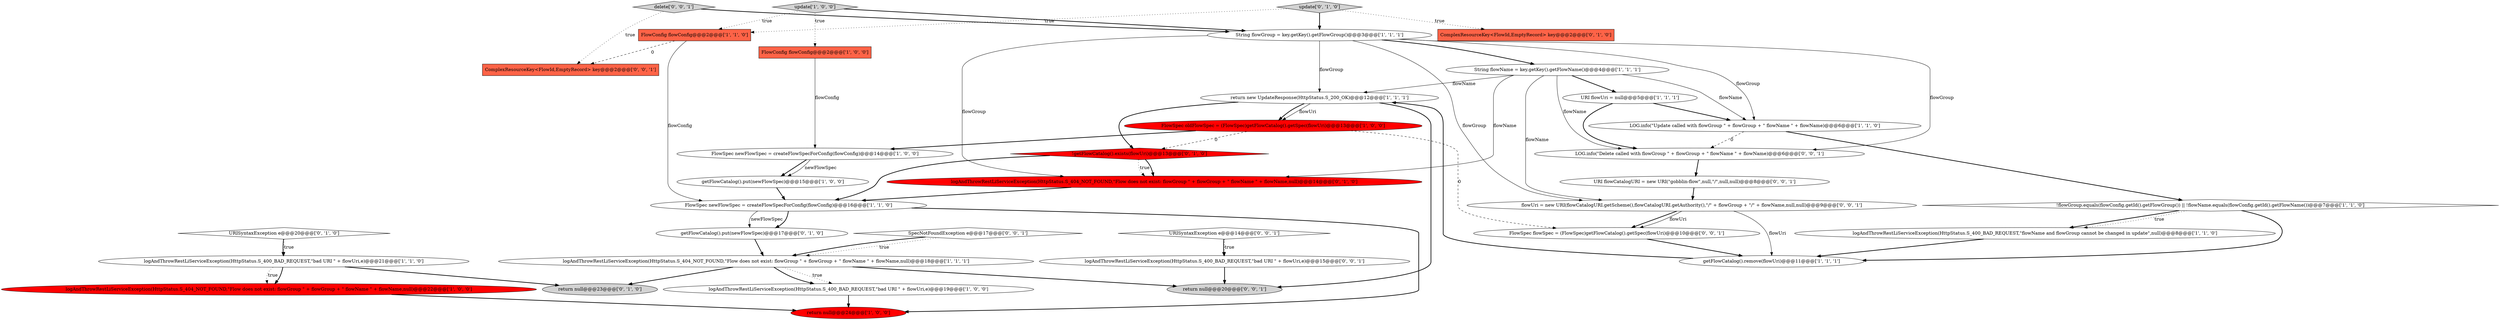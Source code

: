 digraph {
28 [style = filled, label = "URISyntaxException e@@@14@@@['0', '0', '1']", fillcolor = white, shape = diamond image = "AAA0AAABBB3BBB"];
32 [style = filled, label = "flowUri = new URI(flowCatalogURI.getScheme(),flowCatalogURI.getAuthority(),\"/\" + flowGroup + \"/\" + flowName,null,null)@@@9@@@['0', '0', '1']", fillcolor = white, shape = ellipse image = "AAA0AAABBB3BBB"];
34 [style = filled, label = "return null@@@20@@@['0', '0', '1']", fillcolor = lightgray, shape = ellipse image = "AAA0AAABBB3BBB"];
20 [style = filled, label = "update['0', '1', '0']", fillcolor = lightgray, shape = diamond image = "AAA0AAABBB2BBB"];
16 [style = filled, label = "String flowGroup = key.getKey().getFlowGroup()@@@3@@@['1', '1', '1']", fillcolor = white, shape = ellipse image = "AAA0AAABBB1BBB"];
4 [style = filled, label = "!flowGroup.equals(flowConfig.getId().getFlowGroup()) || !flowName.equals(flowConfig.getId().getFlowName())@@@7@@@['1', '1', '0']", fillcolor = white, shape = diamond image = "AAA0AAABBB1BBB"];
18 [style = filled, label = "logAndThrowRestLiServiceException(HttpStatus.S_400_BAD_REQUEST,\"bad URI \" + flowUri,e)@@@19@@@['1', '0', '0']", fillcolor = white, shape = ellipse image = "AAA0AAABBB1BBB"];
25 [style = filled, label = "!getFlowCatalog().exists(flowUri)@@@13@@@['0', '1', '0']", fillcolor = red, shape = diamond image = "AAA1AAABBB2BBB"];
21 [style = filled, label = "URISyntaxException e@@@20@@@['0', '1', '0']", fillcolor = white, shape = diamond image = "AAA0AAABBB2BBB"];
19 [style = filled, label = "logAndThrowRestLiServiceException(HttpStatus.S_400_BAD_REQUEST,\"bad URI \" + flowUri,e)@@@21@@@['1', '1', '0']", fillcolor = white, shape = ellipse image = "AAA0AAABBB1BBB"];
15 [style = filled, label = "logAndThrowRestLiServiceException(HttpStatus.S_400_BAD_REQUEST,\"flowName and flowGroup cannot be changed in update\",null)@@@8@@@['1', '1', '0']", fillcolor = white, shape = ellipse image = "AAA0AAABBB1BBB"];
27 [style = filled, label = "SpecNotFoundException e@@@17@@@['0', '0', '1']", fillcolor = white, shape = diamond image = "AAA0AAABBB3BBB"];
9 [style = filled, label = "return null@@@24@@@['1', '0', '0']", fillcolor = red, shape = ellipse image = "AAA1AAABBB1BBB"];
13 [style = filled, label = "FlowConfig flowConfig@@@2@@@['1', '1', '0']", fillcolor = tomato, shape = box image = "AAA0AAABBB1BBB"];
24 [style = filled, label = "logAndThrowRestLiServiceException(HttpStatus.S_404_NOT_FOUND,\"Flow does not exist: flowGroup \" + flowGroup + \" flowName \" + flowName,null)@@@14@@@['0', '1', '0']", fillcolor = red, shape = ellipse image = "AAA1AAABBB2BBB"];
0 [style = filled, label = "FlowSpec newFlowSpec = createFlowSpecForConfig(flowConfig)@@@16@@@['1', '1', '0']", fillcolor = white, shape = ellipse image = "AAA0AAABBB1BBB"];
5 [style = filled, label = "logAndThrowRestLiServiceException(HttpStatus.S_404_NOT_FOUND,\"Flow does not exist: flowGroup \" + flowGroup + \" flowName \" + flowName,null)@@@22@@@['1', '0', '0']", fillcolor = red, shape = ellipse image = "AAA1AAABBB1BBB"];
10 [style = filled, label = "LOG.info(\"Update called with flowGroup \" + flowGroup + \" flowName \" + flowName)@@@6@@@['1', '1', '0']", fillcolor = white, shape = ellipse image = "AAA0AAABBB1BBB"];
31 [style = filled, label = "LOG.info(\"Delete called with flowGroup \" + flowGroup + \" flowName \" + flowName)@@@6@@@['0', '0', '1']", fillcolor = white, shape = ellipse image = "AAA0AAABBB3BBB"];
6 [style = filled, label = "FlowSpec oldFlowSpec = (FlowSpec)getFlowCatalog().getSpec(flowUri)@@@13@@@['1', '0', '0']", fillcolor = red, shape = ellipse image = "AAA1AAABBB1BBB"];
26 [style = filled, label = "getFlowCatalog().put(newFlowSpec)@@@17@@@['0', '1', '0']", fillcolor = white, shape = ellipse image = "AAA0AAABBB2BBB"];
17 [style = filled, label = "return new UpdateResponse(HttpStatus.S_200_OK)@@@12@@@['1', '1', '1']", fillcolor = white, shape = ellipse image = "AAA0AAABBB1BBB"];
22 [style = filled, label = "ComplexResourceKey<FlowId,EmptyRecord> key@@@2@@@['0', '1', '0']", fillcolor = tomato, shape = box image = "AAA0AAABBB2BBB"];
33 [style = filled, label = "delete['0', '0', '1']", fillcolor = lightgray, shape = diamond image = "AAA0AAABBB3BBB"];
11 [style = filled, label = "String flowName = key.getKey().getFlowName()@@@4@@@['1', '1', '1']", fillcolor = white, shape = ellipse image = "AAA0AAABBB1BBB"];
14 [style = filled, label = "getFlowCatalog().remove(flowUri)@@@11@@@['1', '1', '1']", fillcolor = white, shape = ellipse image = "AAA0AAABBB1BBB"];
29 [style = filled, label = "ComplexResourceKey<FlowId,EmptyRecord> key@@@2@@@['0', '0', '1']", fillcolor = tomato, shape = box image = "AAA0AAABBB3BBB"];
1 [style = filled, label = "update['1', '0', '0']", fillcolor = lightgray, shape = diamond image = "AAA0AAABBB1BBB"];
30 [style = filled, label = "logAndThrowRestLiServiceException(HttpStatus.S_400_BAD_REQUEST,\"bad URI \" + flowUri,e)@@@15@@@['0', '0', '1']", fillcolor = white, shape = ellipse image = "AAA0AAABBB3BBB"];
2 [style = filled, label = "logAndThrowRestLiServiceException(HttpStatus.S_404_NOT_FOUND,\"Flow does not exist: flowGroup \" + flowGroup + \" flowName \" + flowName,null)@@@18@@@['1', '1', '1']", fillcolor = white, shape = ellipse image = "AAA0AAABBB1BBB"];
12 [style = filled, label = "URI flowUri = null@@@5@@@['1', '1', '1']", fillcolor = white, shape = ellipse image = "AAA0AAABBB1BBB"];
8 [style = filled, label = "FlowSpec newFlowSpec = createFlowSpecForConfig(flowConfig)@@@14@@@['1', '0', '0']", fillcolor = white, shape = ellipse image = "AAA0AAABBB1BBB"];
36 [style = filled, label = "URI flowCatalogURI = new URI(\"gobblin-flow\",null,\"/\",null,null)@@@8@@@['0', '0', '1']", fillcolor = white, shape = ellipse image = "AAA0AAABBB3BBB"];
35 [style = filled, label = "FlowSpec flowSpec = (FlowSpec)getFlowCatalog().getSpec(flowUri)@@@10@@@['0', '0', '1']", fillcolor = white, shape = ellipse image = "AAA0AAABBB3BBB"];
23 [style = filled, label = "return null@@@23@@@['0', '1', '0']", fillcolor = lightgray, shape = ellipse image = "AAA0AAABBB2BBB"];
3 [style = filled, label = "FlowConfig flowConfig@@@2@@@['1', '0', '0']", fillcolor = tomato, shape = box image = "AAA0AAABBB1BBB"];
7 [style = filled, label = "getFlowCatalog().put(newFlowSpec)@@@15@@@['1', '0', '0']", fillcolor = white, shape = ellipse image = "AAA0AAABBB1BBB"];
16->31 [style = solid, label="flowGroup"];
25->0 [style = bold, label=""];
32->35 [style = bold, label=""];
17->25 [style = bold, label=""];
4->14 [style = bold, label=""];
0->9 [style = bold, label=""];
33->16 [style = bold, label=""];
11->17 [style = solid, label="flowName"];
16->11 [style = bold, label=""];
0->26 [style = bold, label=""];
17->6 [style = solid, label="flowUri"];
15->14 [style = bold, label=""];
5->9 [style = bold, label=""];
21->19 [style = bold, label=""];
17->6 [style = bold, label=""];
28->30 [style = bold, label=""];
24->0 [style = bold, label=""];
13->29 [style = dashed, label="0"];
4->15 [style = bold, label=""];
2->34 [style = bold, label=""];
10->31 [style = dashed, label="0"];
11->10 [style = solid, label="flowName"];
2->18 [style = bold, label=""];
14->17 [style = bold, label=""];
31->36 [style = bold, label=""];
11->12 [style = bold, label=""];
7->0 [style = bold, label=""];
36->32 [style = bold, label=""];
12->31 [style = bold, label=""];
30->34 [style = bold, label=""];
4->15 [style = dotted, label="true"];
25->24 [style = dotted, label="true"];
27->2 [style = dotted, label="true"];
2->18 [style = dotted, label="true"];
35->14 [style = bold, label=""];
13->0 [style = solid, label="flowConfig"];
8->7 [style = bold, label=""];
6->35 [style = dashed, label="0"];
8->7 [style = solid, label="newFlowSpec"];
1->3 [style = dotted, label="true"];
1->13 [style = dotted, label="true"];
19->5 [style = bold, label=""];
2->23 [style = bold, label=""];
25->24 [style = bold, label=""];
26->2 [style = bold, label=""];
11->24 [style = solid, label="flowName"];
16->24 [style = solid, label="flowGroup"];
3->8 [style = solid, label="flowConfig"];
16->32 [style = solid, label="flowGroup"];
12->10 [style = bold, label=""];
17->34 [style = bold, label=""];
32->14 [style = solid, label="flowUri"];
20->16 [style = bold, label=""];
6->25 [style = dashed, label="0"];
1->16 [style = bold, label=""];
11->32 [style = solid, label="flowName"];
19->23 [style = bold, label=""];
21->19 [style = dotted, label="true"];
6->8 [style = bold, label=""];
18->9 [style = bold, label=""];
10->4 [style = bold, label=""];
19->5 [style = dotted, label="true"];
33->29 [style = dotted, label="true"];
28->30 [style = dotted, label="true"];
20->13 [style = dotted, label="true"];
32->35 [style = solid, label="flowUri"];
20->22 [style = dotted, label="true"];
16->10 [style = solid, label="flowGroup"];
0->26 [style = solid, label="newFlowSpec"];
27->2 [style = bold, label=""];
16->17 [style = solid, label="flowGroup"];
11->31 [style = solid, label="flowName"];
}
